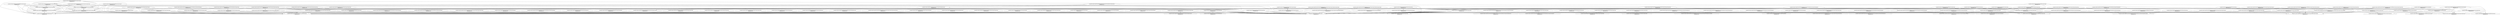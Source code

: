 digraph G {
  "org.apache.commons.lang3$StringUtils#rightPad(java.lang.String,int)" [label="org.apache.commons.lang3$StringUtils#rightPad(java.lang.String,int)\nP(Fail|Node)=0.00"];
  "org.apache.commons.lang3$StringUtils#repeat(char,int)" [label="org.apache.commons.lang3$StringUtils#repeat(char,int)\nP(Fail|Node)=0.00"];
  "org.apache.commons.lang3$StringUtils#isEmpty(java.lang.CharSequence)" [label="org.apache.commons.lang3$StringUtils#isEmpty(java.lang.CharSequence)\nP(Fail|Node)=0.00"];
  "org.apache.commons.lang3$StringUtils#rightPad(java.lang.String,int,char)" [label="org.apache.commons.lang3$StringUtils#rightPad(java.lang.String,int,char)\nP(Fail|Node)=0.00"];
  "org.apache.commons.lang3$StringUtils#rightPad(java.lang.String,int,java.lang.String)" [label="org.apache.commons.lang3$StringUtils#rightPad(java.lang.String,int,java.lang.String)\nP(Fail|Node)=0.00"];
  "org.apache.commons.lang3$StringUtils#<clinit>()" [label="org.apache.commons.lang3$StringUtils#<clinit>()\nP(Fail|Node)=0.00"];
  "org.apache.commons.lang3$StringUtils#containsNone(java.lang.CharSequence,java.lang.String)" [label="org.apache.commons.lang3$StringUtils#containsNone(java.lang.CharSequence,java.lang.String)\nP(Fail|Node)=0.00"];
  "org.apache.commons.lang3$StringUtils#containsNone(java.lang.CharSequence,char[])" [label="org.apache.commons.lang3$StringUtils#containsNone(java.lang.CharSequence,char[])\nP(Fail|Node)=0.00"];
  "org.apache.commons.lang3$StringUtils#deleteWhitespace(java.lang.String)" [label="org.apache.commons.lang3$StringUtils#deleteWhitespace(java.lang.String)\nP(Fail|Node)=0.00"];
  "org.apache.commons.lang3$StringUtils#join(java.lang.Iterable,char)" [label="org.apache.commons.lang3$StringUtils#join(java.lang.Iterable,char)\nP(Fail|Node)=0.00"];
  "org.apache.commons.lang3$StringUtils#join(java.util.Iterator,char)" [label="org.apache.commons.lang3$StringUtils#join(java.util.Iterator,char)\nP(Fail|Node)=0.00"];
  "org.apache.commons.lang3$StringUtils#endsWith(java.lang.CharSequence,java.lang.CharSequence)" [label="org.apache.commons.lang3$StringUtils#endsWith(java.lang.CharSequence,java.lang.CharSequence)\nP(Fail|Node)=0.00"];
  "org.apache.commons.lang3$StringUtils#endsWith(java.lang.CharSequence,java.lang.CharSequence,boolean)" [label="org.apache.commons.lang3$StringUtils#endsWith(java.lang.CharSequence,java.lang.CharSequence,boolean)\nP(Fail|Node)=0.00"];
  "org.apache.commons.lang3$StringUtils#containsOnly(java.lang.CharSequence,java.lang.String)" [label="org.apache.commons.lang3$StringUtils#containsOnly(java.lang.CharSequence,java.lang.String)\nP(Fail|Node)=0.00"];
  "org.apache.commons.lang3$StringUtils#indexOfAnyBut(java.lang.CharSequence,char[])" [label="org.apache.commons.lang3$StringUtils#indexOfAnyBut(java.lang.CharSequence,char[])\nP(Fail|Node)=0.00"];
  "org.apache.commons.lang3$StringUtils#containsOnly(java.lang.CharSequence,char[])" [label="org.apache.commons.lang3$StringUtils#containsOnly(java.lang.CharSequence,char[])\nP(Fail|Node)=0.00"];
  "org.apache.commons.lang3$StringUtils#stripToNull(java.lang.String)" [label="org.apache.commons.lang3$StringUtils#stripToNull(java.lang.String)\nP(Fail|Node)=0.00"];
  "org.apache.commons.lang3$StringUtils#stripStart(java.lang.String,java.lang.String)" [label="org.apache.commons.lang3$StringUtils#stripStart(java.lang.String,java.lang.String)\nP(Fail|Node)=0.00"];
  "org.apache.commons.lang3$StringUtils#strip(java.lang.String,java.lang.String)" [label="org.apache.commons.lang3$StringUtils#strip(java.lang.String,java.lang.String)\nP(Fail|Node)=0.00"];
  "org.apache.commons.lang3$StringUtils#stripEnd(java.lang.String,java.lang.String)" [label="org.apache.commons.lang3$StringUtils#stripEnd(java.lang.String,java.lang.String)\nP(Fail|Node)=0.00"];
  "org.apache.commons.lang3$StringUtils#substringBefore(java.lang.String,java.lang.String)" [label="org.apache.commons.lang3$StringUtils#substringBefore(java.lang.String,java.lang.String)\nP(Fail|Node)=0.00"];
  "org.apache.commons.lang3$StringUtils#lastIndexOfIgnoreCase(java.lang.CharSequence,java.lang.CharSequence)" [label="org.apache.commons.lang3$StringUtils#lastIndexOfIgnoreCase(java.lang.CharSequence,java.lang.CharSequence)\nP(Fail|Node)=0.00"];
  "org.apache.commons.lang3$StringUtils#lastIndexOfIgnoreCase(java.lang.CharSequence,java.lang.CharSequence,int)" [label="org.apache.commons.lang3$StringUtils#lastIndexOfIgnoreCase(java.lang.CharSequence,java.lang.CharSequence,int)\nP(Fail|Node)=0.00"];
  "org.apache.commons.lang3$StringUtils#removeAccentsSUN(java.lang.CharSequence)" [label="org.apache.commons.lang3$StringUtils#removeAccentsSUN(java.lang.CharSequence)\nP(Fail|Node)=0.00"];
  "org.apache.commons.lang3$StringUtils#endsWithIgnoreCase(java.lang.CharSequence,java.lang.CharSequence)" [label="org.apache.commons.lang3$StringUtils#endsWithIgnoreCase(java.lang.CharSequence,java.lang.CharSequence)\nP(Fail|Node)=0.00"];
  "org.apache.commons.lang3$StringUtils#split(java.lang.String,java.lang.String)" [label="org.apache.commons.lang3$StringUtils#split(java.lang.String,java.lang.String)\nP(Fail|Node)=0.00"];
  "org.apache.commons.lang3$StringUtils#splitWorker(java.lang.String,java.lang.String,int,boolean)" [label="org.apache.commons.lang3$StringUtils#splitWorker(java.lang.String,java.lang.String,int,boolean)\nP(Fail|Node)=0.00"];
  "org.apache.commons.lang3$StringUtils#splitByCharacterType(java.lang.String)" [label="org.apache.commons.lang3$StringUtils#splitByCharacterType(java.lang.String)\nP(Fail|Node)=0.00"];
  "org.apache.commons.lang3$StringUtils#splitByCharacterType(java.lang.String,boolean)" [label="org.apache.commons.lang3$StringUtils#splitByCharacterType(java.lang.String,boolean)\nP(Fail|Node)=0.00"];
  "org.apache.commons.lang3$StringUtils#remove(java.lang.String,java.lang.String)" [label="org.apache.commons.lang3$StringUtils#remove(java.lang.String,java.lang.String)\nP(Fail|Node)=0.00"];
  "org.apache.commons.lang3$StringUtils#replace(java.lang.String,java.lang.String,java.lang.String,int)" [label="org.apache.commons.lang3$StringUtils#replace(java.lang.String,java.lang.String,java.lang.String,int)\nP(Fail|Node)=0.00"];
  "org.apache.commons.lang3$StringUtils#strip(java.lang.String)" [label="org.apache.commons.lang3$StringUtils#strip(java.lang.String)\nP(Fail|Node)=0.00"];
  "org.apache.commons.lang3$StringUtils#center(java.lang.String,int)" [label="org.apache.commons.lang3$StringUtils#center(java.lang.String,int)\nP(Fail|Node)=0.00"];
  "org.apache.commons.lang3$StringUtils#leftPad(java.lang.String,int,char)" [label="org.apache.commons.lang3$StringUtils#leftPad(java.lang.String,int,char)\nP(Fail|Node)=0.00"];
  "org.apache.commons.lang3$StringUtils#leftPad(java.lang.String,int,java.lang.String)" [label="org.apache.commons.lang3$StringUtils#leftPad(java.lang.String,int,java.lang.String)\nP(Fail|Node)=0.00"];
  "org.apache.commons.lang3$StringUtils#center(java.lang.String,int,char)" [label="org.apache.commons.lang3$StringUtils#center(java.lang.String,int,char)\nP(Fail|Node)=0.00"];
  "org.apache.commons.lang3$StringUtils#splitByWholeSeparatorWorker(java.lang.String,java.lang.String,int,boolean)" [label="org.apache.commons.lang3$StringUtils#splitByWholeSeparatorWorker(java.lang.String,java.lang.String,int,boolean)\nP(Fail|Node)=0.00"];
  "org.apache.commons.lang3$StringUtils#removeAccentsJava6(java.lang.CharSequence)" [label="org.apache.commons.lang3$StringUtils#removeAccentsJava6(java.lang.CharSequence)\nP(Fail|Node)=0.00"];
  "org.apache.commons.lang3$StringUtils#splitByWholeSeparator(java.lang.String,java.lang.String)" [label="org.apache.commons.lang3$StringUtils#splitByWholeSeparator(java.lang.String,java.lang.String)\nP(Fail|Node)=0.00"];
  "org.apache.commons.lang3$StringUtils#substringBeforeLast(java.lang.String,java.lang.String)" [label="org.apache.commons.lang3$StringUtils#substringBeforeLast(java.lang.String,java.lang.String)\nP(Fail|Node)=0.00"];
  "org.apache.commons.lang3$StringUtils#difference(java.lang.String,java.lang.String)" [label="org.apache.commons.lang3$StringUtils#difference(java.lang.String,java.lang.String)\nP(Fail|Node)=0.00"];
  "org.apache.commons.lang3$StringUtils#indexOfDifference(java.lang.CharSequence,java.lang.CharSequence)" [label="org.apache.commons.lang3$StringUtils#indexOfDifference(java.lang.CharSequence,java.lang.CharSequence)\nP(Fail|Node)=0.00"];
  "org.apache.commons.lang3$StringUtils#split(java.lang.String,java.lang.String,int)" [label="org.apache.commons.lang3$StringUtils#split(java.lang.String,java.lang.String,int)\nP(Fail|Node)=0.00"];
  "org.apache.commons.lang3$StringUtils#join(java.lang.Object[])" [label="org.apache.commons.lang3$StringUtils#join(java.lang.Object[])\nP(Fail|Node)=0.00"];
  "org.apache.commons.lang3$StringUtils#join(java.lang.Object[],java.lang.String,int,int)" [label="org.apache.commons.lang3$StringUtils#join(java.lang.Object[],java.lang.String,int,int)\nP(Fail|Node)=0.00"];
  "org.apache.commons.lang3$StringUtils#join(java.lang.Object[],java.lang.String)" [label="org.apache.commons.lang3$StringUtils#join(java.lang.Object[],java.lang.String)\nP(Fail|Node)=0.00"];
  "org.apache.commons.lang3$StringUtils#indexOfAny(java.lang.CharSequence,char[])" [label="org.apache.commons.lang3$StringUtils#indexOfAny(java.lang.CharSequence,char[])\nP(Fail|Node)=0.00"];
  "org.apache.commons.lang3$StringUtils#startsWithAny(java.lang.CharSequence,java.lang.CharSequence[])" [label="org.apache.commons.lang3$StringUtils#startsWithAny(java.lang.CharSequence,java.lang.CharSequence[])\nP(Fail|Node)=0.00"];
  "org.apache.commons.lang3$StringUtils#startsWith(java.lang.CharSequence,java.lang.CharSequence,boolean)" [label="org.apache.commons.lang3$StringUtils#startsWith(java.lang.CharSequence,java.lang.CharSequence,boolean)\nP(Fail|Node)=0.00"];
  "org.apache.commons.lang3$StringUtils#startsWith(java.lang.CharSequence,java.lang.CharSequence)" [label="org.apache.commons.lang3$StringUtils#startsWith(java.lang.CharSequence,java.lang.CharSequence)\nP(Fail|Node)=0.00"];
  "org.apache.commons.lang3$StringUtils#join(java.lang.Iterable,java.lang.String)" [label="org.apache.commons.lang3$StringUtils#join(java.lang.Iterable,java.lang.String)\nP(Fail|Node)=0.00"];
  "org.apache.commons.lang3$StringUtils#join(java.util.Iterator,java.lang.String)" [label="org.apache.commons.lang3$StringUtils#join(java.util.Iterator,java.lang.String)\nP(Fail|Node)=0.00"];
  "org.apache.commons.lang3$StringUtils#substringsBetween(java.lang.String,java.lang.String,java.lang.String)" [label="org.apache.commons.lang3$StringUtils#substringsBetween(java.lang.String,java.lang.String,java.lang.String)\nP(Fail|Node)=0.00"];
  "org.apache.commons.lang3$StringUtils#abbreviate(java.lang.String,int)" [label="org.apache.commons.lang3$StringUtils#abbreviate(java.lang.String,int)\nP(Fail|Node)=0.00"];
  "org.apache.commons.lang3$StringUtils#abbreviate(java.lang.String,int,int)" [label="org.apache.commons.lang3$StringUtils#abbreviate(java.lang.String,int,int)\nP(Fail|Node)=0.00"];
  "org.apache.commons.lang3$StringUtils#stripAll(java.lang.String[],java.lang.String)" [label="org.apache.commons.lang3$StringUtils#stripAll(java.lang.String[],java.lang.String)\nP(Fail|Node)=0.00"];
  "org.apache.commons.lang3$StringUtils#removeEndIgnoreCase(java.lang.String,java.lang.String)" [label="org.apache.commons.lang3$StringUtils#removeEndIgnoreCase(java.lang.String,java.lang.String)\nP(Fail|Node)=0.00"];
  "org.apache.commons.lang3$StringUtils#center(java.lang.String,int,java.lang.String)" [label="org.apache.commons.lang3$StringUtils#center(java.lang.String,int,java.lang.String)\nP(Fail|Node)=0.00"];
  "org.apache.commons.lang3$StringUtils#isAllLowerCase(java.lang.CharSequence)" [label="org.apache.commons.lang3$StringUtils#isAllLowerCase(java.lang.CharSequence)\nP(Fail|Node)=0.00"];
  "org.apache.commons.lang3$StringUtils#replaceEachRepeatedly(java.lang.String,java.lang.String[],java.lang.String[])" [label="org.apache.commons.lang3$StringUtils#replaceEachRepeatedly(java.lang.String,java.lang.String[],java.lang.String[])\nP(Fail|Node)=0.00"];
  "org.apache.commons.lang3$StringUtils#replaceEach(java.lang.String,java.lang.String[],java.lang.String[],boolean,int)" [label="org.apache.commons.lang3$StringUtils#replaceEach(java.lang.String,java.lang.String[],java.lang.String[],boolean,int)\nP(Fail|Node)=0.00"];
  "org.apache.commons.lang3$StringUtils#splitByWholeSeparatorPreserveAllTokens(java.lang.String,java.lang.String)" [label="org.apache.commons.lang3$StringUtils#splitByWholeSeparatorPreserveAllTokens(java.lang.String,java.lang.String)\nP(Fail|Node)=0.00"];
  "org.apache.commons.lang3$StringUtils#indexOf(java.lang.CharSequence,int,int)" [label="org.apache.commons.lang3$StringUtils#indexOf(java.lang.CharSequence,int,int)\nP(Fail|Node)=0.00"];
  "org.apache.commons.lang3$StringUtils#removeStartIgnoreCase(java.lang.String,java.lang.String)" [label="org.apache.commons.lang3$StringUtils#removeStartIgnoreCase(java.lang.String,java.lang.String)\nP(Fail|Node)=0.00"];
  "org.apache.commons.lang3$StringUtils#startsWithIgnoreCase(java.lang.CharSequence,java.lang.CharSequence)" [label="org.apache.commons.lang3$StringUtils#startsWithIgnoreCase(java.lang.CharSequence,java.lang.CharSequence)\nP(Fail|Node)=0.00"];
  "org.apache.commons.lang3$StringUtils#repeat(java.lang.String,java.lang.String,int)" [label="org.apache.commons.lang3$StringUtils#repeat(java.lang.String,java.lang.String,int)\nP(Fail|Node)=0.00"];
  "org.apache.commons.lang3$StringUtils#repeat(java.lang.String,int)" [label="org.apache.commons.lang3$StringUtils#repeat(java.lang.String,int)\nP(Fail|Node)=0.00"];
  "org.apache.commons.lang3$StringUtils#removeEnd(java.lang.String,java.lang.String)" [label="org.apache.commons.lang3$StringUtils#removeEnd(java.lang.String,java.lang.String)\nP(Fail|Node)=0.00"];
  "org.apache.commons.lang3$StringUtils#defaultIfBlank(java.lang.CharSequence,java.lang.CharSequence)" [label="org.apache.commons.lang3$StringUtils#defaultIfBlank(java.lang.CharSequence,java.lang.CharSequence)\nP(Fail|Node)=0.00"];
  "org.apache.commons.lang3$StringUtils#isBlank(java.lang.CharSequence)" [label="org.apache.commons.lang3$StringUtils#isBlank(java.lang.CharSequence)\nP(Fail|Node)=0.00"];
  "org.apache.commons.lang3$StringUtils#indexOfAny(java.lang.CharSequence,java.lang.String)" [label="org.apache.commons.lang3$StringUtils#indexOfAny(java.lang.CharSequence,java.lang.String)\nP(Fail|Node)=0.00"];
  "org.apache.commons.lang3$StringUtils#join(java.lang.Object[],char)" [label="org.apache.commons.lang3$StringUtils#join(java.lang.Object[],char)\nP(Fail|Node)=0.00"];
  "org.apache.commons.lang3$StringUtils#join(java.lang.Object[],char,int,int)" [label="org.apache.commons.lang3$StringUtils#join(java.lang.Object[],char,int,int)\nP(Fail|Node)=0.00"];
  "org.apache.commons.lang3$StringUtils#splitByWholeSeparator(java.lang.String,java.lang.String,int)" [label="org.apache.commons.lang3$StringUtils#splitByWholeSeparator(java.lang.String,java.lang.String,int)\nP(Fail|Node)=0.00"];
  "org.apache.commons.lang3$StringUtils#indexOfAnyBut(java.lang.CharSequence,java.lang.CharSequence)" [label="org.apache.commons.lang3$StringUtils#indexOfAnyBut(java.lang.CharSequence,java.lang.CharSequence)\nP(Fail|Node)=0.00"];
  "org.apache.commons.lang3$StringUtils#ordinalIndexOf(java.lang.CharSequence,java.lang.CharSequence,int)" [label="org.apache.commons.lang3$StringUtils#ordinalIndexOf(java.lang.CharSequence,java.lang.CharSequence,int)\nP(Fail|Node)=0.00"];
  "org.apache.commons.lang3$StringUtils#ordinalIndexOf(java.lang.CharSequence,java.lang.CharSequence,int,boolean)" [label="org.apache.commons.lang3$StringUtils#ordinalIndexOf(java.lang.CharSequence,java.lang.CharSequence,int,boolean)\nP(Fail|Node)=0.00"];
  "org.apache.commons.lang3$StringUtils#defaultIfEmpty(java.lang.CharSequence,java.lang.CharSequence)" [label="org.apache.commons.lang3$StringUtils#defaultIfEmpty(java.lang.CharSequence,java.lang.CharSequence)\nP(Fail|Node)=0.00"];
  "org.apache.commons.lang3$StringUtils#normalizeSpace(java.lang.String)" [label="org.apache.commons.lang3$StringUtils#normalizeSpace(java.lang.String)\nP(Fail|Node)=0.00"];
  "org.apache.commons.lang3$StringUtils#trim(java.lang.String)" [label="org.apache.commons.lang3$StringUtils#trim(java.lang.String)\nP(Fail|Node)=0.00"];
  "org.apache.commons.lang3$StringUtils#substringBetween(java.lang.String,java.lang.String)" [label="org.apache.commons.lang3$StringUtils#substringBetween(java.lang.String,java.lang.String)\nP(Fail|Node)=0.00"];
  "org.apache.commons.lang3$StringUtils#substringBetween(java.lang.String,java.lang.String,java.lang.String)" [label="org.apache.commons.lang3$StringUtils#substringBetween(java.lang.String,java.lang.String,java.lang.String)\nP(Fail|Node)=0.00"];
  "org.apache.commons.lang3$StringUtils#substringAfterLast(java.lang.String,java.lang.String)" [label="org.apache.commons.lang3$StringUtils#substringAfterLast(java.lang.String,java.lang.String)\nP(Fail|Node)=0.00"];
  "org.apache.commons.lang3$StringUtils#splitPreserveAllTokens(java.lang.String,java.lang.String,int)" [label="org.apache.commons.lang3$StringUtils#splitPreserveAllTokens(java.lang.String,java.lang.String,int)\nP(Fail|Node)=0.00"];
  "org.apache.commons.lang3$StringUtils#replaceChars(java.lang.String,java.lang.String,java.lang.String)" [label="org.apache.commons.lang3$StringUtils#replaceChars(java.lang.String,java.lang.String,java.lang.String)\nP(Fail|Node)=0.00"];
  "org.apache.commons.lang3$StringUtils#isNotEmpty(java.lang.CharSequence)" [label="org.apache.commons.lang3$StringUtils#isNotEmpty(java.lang.CharSequence)\nP(Fail|Node)=0.00"];
  "org.apache.commons.lang3$StringUtils#replaceOnce(java.lang.String,java.lang.String,java.lang.String)" [label="org.apache.commons.lang3$StringUtils#replaceOnce(java.lang.String,java.lang.String,java.lang.String)\nP(Fail|Node)=0.00"];
  "org.apache.commons.lang3$StringUtils#stripToEmpty(java.lang.String)" [label="org.apache.commons.lang3$StringUtils#stripToEmpty(java.lang.String)\nP(Fail|Node)=0.00"];
  "org.apache.commons.lang3$StringUtils#replaceEach(java.lang.String,java.lang.String[],java.lang.String[])" [label="org.apache.commons.lang3$StringUtils#replaceEach(java.lang.String,java.lang.String[],java.lang.String[])\nP(Fail|Node)=0.00"];
  "org.apache.commons.lang3$StringUtils#stripAll(java.lang.String[])" [label="org.apache.commons.lang3$StringUtils#stripAll(java.lang.String[])\nP(Fail|Node)=0.00"];
  "org.apache.commons.lang3$StringUtils#splitPreserveAllTokens(java.lang.String)" [label="org.apache.commons.lang3$StringUtils#splitPreserveAllTokens(java.lang.String)\nP(Fail|Node)=0.00"];
  "org.apache.commons.lang3$StringUtils#split(java.lang.String)" [label="org.apache.commons.lang3$StringUtils#split(java.lang.String)\nP(Fail|Node)=0.00"];
  "org.apache.commons.lang3$StringUtils#countMatches(java.lang.CharSequence,java.lang.CharSequence)" [label="org.apache.commons.lang3$StringUtils#countMatches(java.lang.CharSequence,java.lang.CharSequence)\nP(Fail|Node)=0.00"];
  "org.apache.commons.lang3$StringUtils#lastIndexOf(java.lang.CharSequence,int)" [label="org.apache.commons.lang3$StringUtils#lastIndexOf(java.lang.CharSequence,int)\nP(Fail|Node)=0.00"];
  "org.apache.commons.lang3$StringUtils#containsWhitespace(java.lang.CharSequence)" [label="org.apache.commons.lang3$StringUtils#containsWhitespace(java.lang.CharSequence)\nP(Fail|Node)=0.00"];
  "org.apache.commons.lang3$StringUtils#splitPreserveAllTokens(java.lang.String,char)" [label="org.apache.commons.lang3$StringUtils#splitPreserveAllTokens(java.lang.String,char)\nP(Fail|Node)=0.00"];
  "org.apache.commons.lang3$StringUtils#splitWorker(java.lang.String,char,boolean)" [label="org.apache.commons.lang3$StringUtils#splitWorker(java.lang.String,char,boolean)\nP(Fail|Node)=0.00"];
  "org.apache.commons.lang3$StringUtils#reverseDelimited(java.lang.String,char)" [label="org.apache.commons.lang3$StringUtils#reverseDelimited(java.lang.String,char)\nP(Fail|Node)=0.00"];
  "org.apache.commons.lang3$StringUtils#split(java.lang.String,char)" [label="org.apache.commons.lang3$StringUtils#split(java.lang.String,char)\nP(Fail|Node)=0.00"];
  "org.apache.commons.lang3$StringUtils#containsAny(java.lang.CharSequence,java.lang.CharSequence)" [label="org.apache.commons.lang3$StringUtils#containsAny(java.lang.CharSequence,java.lang.CharSequence)\nP(Fail|Node)=0.00"];
  "org.apache.commons.lang3$StringUtils#containsAny(java.lang.CharSequence,char[])" [label="org.apache.commons.lang3$StringUtils#containsAny(java.lang.CharSequence,char[])\nP(Fail|Node)=0.00"];
  "org.apache.commons.lang3$StringUtils#splitPreserveAllTokens(java.lang.String,java.lang.String)" [label="org.apache.commons.lang3$StringUtils#splitPreserveAllTokens(java.lang.String,java.lang.String)\nP(Fail|Node)=0.00"];
  "org.apache.commons.lang3$StringUtils#chomp(java.lang.String,java.lang.String)" [label="org.apache.commons.lang3$StringUtils#chomp(java.lang.String,java.lang.String)\nP(Fail|Node)=0.00"];
  "org.apache.commons.lang3$StringUtils#replace(java.lang.String,java.lang.String,java.lang.String)" [label="org.apache.commons.lang3$StringUtils#replace(java.lang.String,java.lang.String,java.lang.String)\nP(Fail|Node)=0.00"];
  "org.apache.commons.lang3$StringUtils#contains(java.lang.CharSequence,int)" [label="org.apache.commons.lang3$StringUtils#contains(java.lang.CharSequence,int)\nP(Fail|Node)=0.00"];
  "org.apache.commons.lang3$StringUtils#lastOrdinalIndexOf(java.lang.CharSequence,java.lang.CharSequence,int)" [label="org.apache.commons.lang3$StringUtils#lastOrdinalIndexOf(java.lang.CharSequence,java.lang.CharSequence,int)\nP(Fail|Node)=0.00"];
  "org.apache.commons.lang3$StringUtils#substringAfter(java.lang.String,java.lang.String)" [label="org.apache.commons.lang3$StringUtils#substringAfter(java.lang.String,java.lang.String)\nP(Fail|Node)=0.00"];
  "org.apache.commons.lang3$StringUtils#stripAccents(java.lang.String)" [label="org.apache.commons.lang3$StringUtils#stripAccents(java.lang.String)\nP(Fail|Node)=0.00"];
  "org.apache.commons.lang3$StringUtils#indexOfIgnoreCase(java.lang.CharSequence,java.lang.CharSequence)" [label="org.apache.commons.lang3$StringUtils#indexOfIgnoreCase(java.lang.CharSequence,java.lang.CharSequence)\nP(Fail|Node)=0.00"];
  "org.apache.commons.lang3$StringUtils#indexOfIgnoreCase(java.lang.CharSequence,java.lang.CharSequence,int)" [label="org.apache.commons.lang3$StringUtils#indexOfIgnoreCase(java.lang.CharSequence,java.lang.CharSequence,int)\nP(Fail|Node)=0.00"];
  "org.apache.commons.lang3$StringUtils#leftPad(java.lang.String,int)" [label="org.apache.commons.lang3$StringUtils#leftPad(java.lang.String,int)\nP(Fail|Node)=0.00"];
  "org.apache.commons.lang3$StringUtils#isNotBlank(java.lang.CharSequence)" [label="org.apache.commons.lang3$StringUtils#isNotBlank(java.lang.CharSequence)\nP(Fail|Node)=0.00"];
  "org.apache.commons.lang3$StringUtils#remove(java.lang.String,char)" [label="org.apache.commons.lang3$StringUtils#remove(java.lang.String,char)\nP(Fail|Node)=0.00"];
  "org.apache.commons.lang3$StringUtils#removeStart(java.lang.String,java.lang.String)" [label="org.apache.commons.lang3$StringUtils#removeStart(java.lang.String,java.lang.String)\nP(Fail|Node)=0.00"];
  "org.apache.commons.lang3$StringUtils#chomp(java.lang.String)" [label="org.apache.commons.lang3$StringUtils#chomp(java.lang.String)\nP(Fail|Node)=0.00"];
  "org.apache.commons.lang3$StringUtils#endsWithAny(java.lang.CharSequence,java.lang.CharSequence[])" [label="org.apache.commons.lang3$StringUtils#endsWithAny(java.lang.CharSequence,java.lang.CharSequence[])\nP(Fail|Node)=0.00"];
  "org.apache.commons.lang3$StringUtils#isAllUpperCase(java.lang.CharSequence)" [label="org.apache.commons.lang3$StringUtils#isAllUpperCase(java.lang.CharSequence)\nP(Fail|Node)=0.00"];
  "org.apache.commons.lang3$StringUtils#splitByCharacterTypeCamelCase(java.lang.String)" [label="org.apache.commons.lang3$StringUtils#splitByCharacterTypeCamelCase(java.lang.String)\nP(Fail|Node)=0.00"];
  "org.apache.commons.lang3$StringUtils#abbreviateMiddle(java.lang.String,java.lang.String,int)" [label="org.apache.commons.lang3$StringUtils#abbreviateMiddle(java.lang.String,java.lang.String,int)\nP(Fail|Node)=0.00"];
  "org.apache.commons.lang3$StringUtils#splitByWholeSeparatorPreserveAllTokens(java.lang.String,java.lang.String,int)" [label="org.apache.commons.lang3$StringUtils#splitByWholeSeparatorPreserveAllTokens(java.lang.String,java.lang.String,int)\nP(Fail|Node)=0.00"];
  "org.apache.commons.lang3$StringUtils#indexOf(java.lang.CharSequence,int)" [label="org.apache.commons.lang3$StringUtils#indexOf(java.lang.CharSequence,int)\nP(Fail|Node)=0.00"];
  "org.apache.commons.lang3$StringUtils#trimToNull(java.lang.String)" [label="org.apache.commons.lang3$StringUtils#trimToNull(java.lang.String)\nP(Fail|Node)=0.00"];
  "org.apache.commons.lang3$StringUtils#getCommonPrefix(java.lang.String[])" [label="org.apache.commons.lang3$StringUtils#getCommonPrefix(java.lang.String[])\nP(Fail|Node)=0.00"];
  "org.apache.commons.lang3$StringUtils#indexOfDifference(java.lang.CharSequence[])" [label="org.apache.commons.lang3$StringUtils#indexOfDifference(java.lang.CharSequence[])\nP(Fail|Node)=0.00"];
  "org.apache.commons.lang3$StringUtils#lastIndexOf(java.lang.CharSequence,int,int)" [label="org.apache.commons.lang3$StringUtils#lastIndexOf(java.lang.CharSequence,int,int)\nP(Fail|Node)=0.00"];
  "org.apache.commons.lang3$StringUtils#rightPad(java.lang.String,int)" -> "org.apache.commons.lang3$StringUtils#repeat(char,int)";
  "org.apache.commons.lang3$StringUtils#rightPad(java.lang.String,int)" -> "org.apache.commons.lang3$StringUtils#isEmpty(java.lang.CharSequence)";
  "org.apache.commons.lang3$StringUtils#rightPad(java.lang.String,int)" -> "org.apache.commons.lang3$StringUtils#rightPad(java.lang.String,int,char)";
  "org.apache.commons.lang3$StringUtils#rightPad(java.lang.String,int)" -> "org.apache.commons.lang3$StringUtils#rightPad(java.lang.String,int,java.lang.String)";
  "org.apache.commons.lang3$StringUtils#rightPad(java.lang.String,int)" -> "org.apache.commons.lang3$StringUtils#<clinit>()";
  "org.apache.commons.lang3$StringUtils#rightPad(java.lang.String,int,char)" -> "org.apache.commons.lang3$StringUtils#repeat(char,int)";
  "org.apache.commons.lang3$StringUtils#rightPad(java.lang.String,int,char)" -> "org.apache.commons.lang3$StringUtils#isEmpty(java.lang.CharSequence)";
  "org.apache.commons.lang3$StringUtils#rightPad(java.lang.String,int,char)" -> "org.apache.commons.lang3$StringUtils#rightPad(java.lang.String,int,java.lang.String)";
  "org.apache.commons.lang3$StringUtils#rightPad(java.lang.String,int,char)" -> "org.apache.commons.lang3$StringUtils#<clinit>()";
  "org.apache.commons.lang3$StringUtils#rightPad(java.lang.String,int,java.lang.String)" -> "org.apache.commons.lang3$StringUtils#repeat(char,int)";
  "org.apache.commons.lang3$StringUtils#rightPad(java.lang.String,int,java.lang.String)" -> "org.apache.commons.lang3$StringUtils#isEmpty(java.lang.CharSequence)";
  "org.apache.commons.lang3$StringUtils#rightPad(java.lang.String,int,java.lang.String)" -> "org.apache.commons.lang3$StringUtils#rightPad(java.lang.String,int,char)";
  "org.apache.commons.lang3$StringUtils#rightPad(java.lang.String,int,java.lang.String)" -> "org.apache.commons.lang3$StringUtils#<clinit>()";
  "org.apache.commons.lang3$StringUtils#containsNone(java.lang.CharSequence,java.lang.String)" -> "org.apache.commons.lang3$StringUtils#containsNone(java.lang.CharSequence,char[])";
  "org.apache.commons.lang3$StringUtils#containsNone(java.lang.CharSequence,java.lang.String)" -> "org.apache.commons.lang3$StringUtils#<clinit>()";
  "org.apache.commons.lang3$StringUtils#deleteWhitespace(java.lang.String)" -> "org.apache.commons.lang3$StringUtils#isEmpty(java.lang.CharSequence)";
  "org.apache.commons.lang3$StringUtils#deleteWhitespace(java.lang.String)" -> "org.apache.commons.lang3$StringUtils#<clinit>()";
  "org.apache.commons.lang3$StringUtils#join(java.lang.Iterable,char)" -> "org.apache.commons.lang3$StringUtils#<clinit>()";
  "org.apache.commons.lang3$StringUtils#join(java.lang.Iterable,char)" -> "org.apache.commons.lang3$StringUtils#join(java.util.Iterator,char)";
  "org.apache.commons.lang3$StringUtils#endsWith(java.lang.CharSequence,java.lang.CharSequence)" -> "org.apache.commons.lang3$StringUtils#endsWith(java.lang.CharSequence,java.lang.CharSequence,boolean)";
  "org.apache.commons.lang3$StringUtils#endsWith(java.lang.CharSequence,java.lang.CharSequence)" -> "org.apache.commons.lang3$StringUtils#<clinit>()";
  "org.apache.commons.lang3$StringUtils#containsOnly(java.lang.CharSequence,java.lang.String)" -> "org.apache.commons.lang3$StringUtils#indexOfAnyBut(java.lang.CharSequence,char[])";
  "org.apache.commons.lang3$StringUtils#containsOnly(java.lang.CharSequence,java.lang.String)" -> "org.apache.commons.lang3$StringUtils#containsOnly(java.lang.CharSequence,char[])";
  "org.apache.commons.lang3$StringUtils#containsOnly(java.lang.CharSequence,java.lang.String)" -> "org.apache.commons.lang3$StringUtils#isEmpty(java.lang.CharSequence)";
  "org.apache.commons.lang3$StringUtils#containsOnly(java.lang.CharSequence,java.lang.String)" -> "org.apache.commons.lang3$StringUtils#<clinit>()";
  "org.apache.commons.lang3$StringUtils#indexOfAnyBut(java.lang.CharSequence,char[])" -> "org.apache.commons.lang3$StringUtils#isEmpty(java.lang.CharSequence)";
  "org.apache.commons.lang3$StringUtils#indexOfAnyBut(java.lang.CharSequence,char[])" -> "org.apache.commons.lang3$StringUtils#<clinit>()";
  "org.apache.commons.lang3$StringUtils#containsOnly(java.lang.CharSequence,char[])" -> "org.apache.commons.lang3$StringUtils#indexOfAnyBut(java.lang.CharSequence,char[])";
  "org.apache.commons.lang3$StringUtils#containsOnly(java.lang.CharSequence,char[])" -> "org.apache.commons.lang3$StringUtils#isEmpty(java.lang.CharSequence)";
  "org.apache.commons.lang3$StringUtils#containsOnly(java.lang.CharSequence,char[])" -> "org.apache.commons.lang3$StringUtils#<clinit>()";
  "org.apache.commons.lang3$StringUtils#stripToNull(java.lang.String)" -> "org.apache.commons.lang3$StringUtils#stripStart(java.lang.String,java.lang.String)";
  "org.apache.commons.lang3$StringUtils#stripToNull(java.lang.String)" -> "org.apache.commons.lang3$StringUtils#strip(java.lang.String,java.lang.String)";
  "org.apache.commons.lang3$StringUtils#stripToNull(java.lang.String)" -> "org.apache.commons.lang3$StringUtils#isEmpty(java.lang.CharSequence)";
  "org.apache.commons.lang3$StringUtils#stripToNull(java.lang.String)" -> "org.apache.commons.lang3$StringUtils#stripEnd(java.lang.String,java.lang.String)";
  "org.apache.commons.lang3$StringUtils#stripToNull(java.lang.String)" -> "org.apache.commons.lang3$StringUtils#<clinit>()";
  "org.apache.commons.lang3$StringUtils#strip(java.lang.String,java.lang.String)" -> "org.apache.commons.lang3$StringUtils#stripStart(java.lang.String,java.lang.String)";
  "org.apache.commons.lang3$StringUtils#strip(java.lang.String,java.lang.String)" -> "org.apache.commons.lang3$StringUtils#isEmpty(java.lang.CharSequence)";
  "org.apache.commons.lang3$StringUtils#strip(java.lang.String,java.lang.String)" -> "org.apache.commons.lang3$StringUtils#stripEnd(java.lang.String,java.lang.String)";
  "org.apache.commons.lang3$StringUtils#strip(java.lang.String,java.lang.String)" -> "org.apache.commons.lang3$StringUtils#<clinit>()";
  "org.apache.commons.lang3$StringUtils#substringBefore(java.lang.String,java.lang.String)" -> "org.apache.commons.lang3$StringUtils#isEmpty(java.lang.CharSequence)";
  "org.apache.commons.lang3$StringUtils#substringBefore(java.lang.String,java.lang.String)" -> "org.apache.commons.lang3$StringUtils#<clinit>()";
  "org.apache.commons.lang3$StringUtils#lastIndexOfIgnoreCase(java.lang.CharSequence,java.lang.CharSequence)" -> "org.apache.commons.lang3$StringUtils#lastIndexOfIgnoreCase(java.lang.CharSequence,java.lang.CharSequence,int)";
  "org.apache.commons.lang3$StringUtils#lastIndexOfIgnoreCase(java.lang.CharSequence,java.lang.CharSequence)" -> "org.apache.commons.lang3$StringUtils#<clinit>()";
  "org.apache.commons.lang3$StringUtils#removeAccentsSUN(java.lang.CharSequence)" -> "org.apache.commons.lang3$StringUtils#<clinit>()";
  "org.apache.commons.lang3$StringUtils#endsWithIgnoreCase(java.lang.CharSequence,java.lang.CharSequence)" -> "org.apache.commons.lang3$StringUtils#endsWith(java.lang.CharSequence,java.lang.CharSequence,boolean)";
  "org.apache.commons.lang3$StringUtils#endsWithIgnoreCase(java.lang.CharSequence,java.lang.CharSequence)" -> "org.apache.commons.lang3$StringUtils#<clinit>()";
  "org.apache.commons.lang3$StringUtils#split(java.lang.String,java.lang.String)" -> "org.apache.commons.lang3$StringUtils#splitWorker(java.lang.String,java.lang.String,int,boolean)";
  "org.apache.commons.lang3$StringUtils#split(java.lang.String,java.lang.String)" -> "org.apache.commons.lang3$StringUtils#<clinit>()";
  "org.apache.commons.lang3$StringUtils#splitByCharacterType(java.lang.String)" -> "org.apache.commons.lang3$StringUtils#splitByCharacterType(java.lang.String,boolean)";
  "org.apache.commons.lang3$StringUtils#splitByCharacterType(java.lang.String)" -> "org.apache.commons.lang3$StringUtils#<clinit>()";
  "org.apache.commons.lang3$StringUtils#remove(java.lang.String,java.lang.String)" -> "org.apache.commons.lang3$StringUtils#replace(java.lang.String,java.lang.String,java.lang.String,int)";
  "org.apache.commons.lang3$StringUtils#remove(java.lang.String,java.lang.String)" -> "org.apache.commons.lang3$StringUtils#isEmpty(java.lang.CharSequence)";
  "org.apache.commons.lang3$StringUtils#remove(java.lang.String,java.lang.String)" -> "org.apache.commons.lang3$StringUtils#<clinit>()";
  "org.apache.commons.lang3$StringUtils#replace(java.lang.String,java.lang.String,java.lang.String,int)" -> "org.apache.commons.lang3$StringUtils#isEmpty(java.lang.CharSequence)";
  "org.apache.commons.lang3$StringUtils#replace(java.lang.String,java.lang.String,java.lang.String,int)" -> "org.apache.commons.lang3$StringUtils#<clinit>()";
  "org.apache.commons.lang3$StringUtils#strip(java.lang.String)" -> "org.apache.commons.lang3$StringUtils#stripStart(java.lang.String,java.lang.String)";
  "org.apache.commons.lang3$StringUtils#strip(java.lang.String)" -> "org.apache.commons.lang3$StringUtils#strip(java.lang.String,java.lang.String)";
  "org.apache.commons.lang3$StringUtils#strip(java.lang.String)" -> "org.apache.commons.lang3$StringUtils#isEmpty(java.lang.CharSequence)";
  "org.apache.commons.lang3$StringUtils#strip(java.lang.String)" -> "org.apache.commons.lang3$StringUtils#stripEnd(java.lang.String,java.lang.String)";
  "org.apache.commons.lang3$StringUtils#strip(java.lang.String)" -> "org.apache.commons.lang3$StringUtils#<clinit>()";
  "org.apache.commons.lang3$StringUtils#center(java.lang.String,int)" -> "org.apache.commons.lang3$StringUtils#repeat(char,int)";
  "org.apache.commons.lang3$StringUtils#center(java.lang.String,int)" -> "org.apache.commons.lang3$StringUtils#isEmpty(java.lang.CharSequence)";
  "org.apache.commons.lang3$StringUtils#center(java.lang.String,int)" -> "org.apache.commons.lang3$StringUtils#leftPad(java.lang.String,int,char)";
  "org.apache.commons.lang3$StringUtils#center(java.lang.String,int)" -> "org.apache.commons.lang3$StringUtils#rightPad(java.lang.String,int,char)";
  "org.apache.commons.lang3$StringUtils#center(java.lang.String,int)" -> "org.apache.commons.lang3$StringUtils#rightPad(java.lang.String,int,java.lang.String)";
  "org.apache.commons.lang3$StringUtils#center(java.lang.String,int)" -> "org.apache.commons.lang3$StringUtils#<clinit>()";
  "org.apache.commons.lang3$StringUtils#center(java.lang.String,int)" -> "org.apache.commons.lang3$StringUtils#leftPad(java.lang.String,int,java.lang.String)";
  "org.apache.commons.lang3$StringUtils#center(java.lang.String,int)" -> "org.apache.commons.lang3$StringUtils#center(java.lang.String,int,char)";
  "org.apache.commons.lang3$StringUtils#leftPad(java.lang.String,int,char)" -> "org.apache.commons.lang3$StringUtils#repeat(char,int)";
  "org.apache.commons.lang3$StringUtils#leftPad(java.lang.String,int,char)" -> "org.apache.commons.lang3$StringUtils#isEmpty(java.lang.CharSequence)";
  "org.apache.commons.lang3$StringUtils#leftPad(java.lang.String,int,char)" -> "org.apache.commons.lang3$StringUtils#<clinit>()";
  "org.apache.commons.lang3$StringUtils#leftPad(java.lang.String,int,char)" -> "org.apache.commons.lang3$StringUtils#leftPad(java.lang.String,int,java.lang.String)";
  "org.apache.commons.lang3$StringUtils#leftPad(java.lang.String,int,java.lang.String)" -> "org.apache.commons.lang3$StringUtils#repeat(char,int)";
  "org.apache.commons.lang3$StringUtils#leftPad(java.lang.String,int,java.lang.String)" -> "org.apache.commons.lang3$StringUtils#isEmpty(java.lang.CharSequence)";
  "org.apache.commons.lang3$StringUtils#leftPad(java.lang.String,int,java.lang.String)" -> "org.apache.commons.lang3$StringUtils#leftPad(java.lang.String,int,char)";
  "org.apache.commons.lang3$StringUtils#leftPad(java.lang.String,int,java.lang.String)" -> "org.apache.commons.lang3$StringUtils#<clinit>()";
  "org.apache.commons.lang3$StringUtils#center(java.lang.String,int,char)" -> "org.apache.commons.lang3$StringUtils#repeat(char,int)";
  "org.apache.commons.lang3$StringUtils#center(java.lang.String,int,char)" -> "org.apache.commons.lang3$StringUtils#isEmpty(java.lang.CharSequence)";
  "org.apache.commons.lang3$StringUtils#center(java.lang.String,int,char)" -> "org.apache.commons.lang3$StringUtils#leftPad(java.lang.String,int,char)";
  "org.apache.commons.lang3$StringUtils#center(java.lang.String,int,char)" -> "org.apache.commons.lang3$StringUtils#rightPad(java.lang.String,int,char)";
  "org.apache.commons.lang3$StringUtils#center(java.lang.String,int,char)" -> "org.apache.commons.lang3$StringUtils#rightPad(java.lang.String,int,java.lang.String)";
  "org.apache.commons.lang3$StringUtils#center(java.lang.String,int,char)" -> "org.apache.commons.lang3$StringUtils#<clinit>()";
  "org.apache.commons.lang3$StringUtils#center(java.lang.String,int,char)" -> "org.apache.commons.lang3$StringUtils#leftPad(java.lang.String,int,java.lang.String)";
  "org.apache.commons.lang3$StringUtils#splitByWholeSeparatorWorker(java.lang.String,java.lang.String,int,boolean)" -> "org.apache.commons.lang3$StringUtils#splitWorker(java.lang.String,java.lang.String,int,boolean)";
  "org.apache.commons.lang3$StringUtils#splitByWholeSeparatorWorker(java.lang.String,java.lang.String,int,boolean)" -> "org.apache.commons.lang3$StringUtils#<clinit>()";
  "org.apache.commons.lang3$StringUtils#removeAccentsJava6(java.lang.CharSequence)" -> "org.apache.commons.lang3$StringUtils#<clinit>()";
  "org.apache.commons.lang3$StringUtils#splitByWholeSeparator(java.lang.String,java.lang.String)" -> "org.apache.commons.lang3$StringUtils#splitWorker(java.lang.String,java.lang.String,int,boolean)";
  "org.apache.commons.lang3$StringUtils#splitByWholeSeparator(java.lang.String,java.lang.String)" -> "org.apache.commons.lang3$StringUtils#splitByWholeSeparatorWorker(java.lang.String,java.lang.String,int,boolean)";
  "org.apache.commons.lang3$StringUtils#splitByWholeSeparator(java.lang.String,java.lang.String)" -> "org.apache.commons.lang3$StringUtils#<clinit>()";
  "org.apache.commons.lang3$StringUtils#substringBeforeLast(java.lang.String,java.lang.String)" -> "org.apache.commons.lang3$StringUtils#isEmpty(java.lang.CharSequence)";
  "org.apache.commons.lang3$StringUtils#substringBeforeLast(java.lang.String,java.lang.String)" -> "org.apache.commons.lang3$StringUtils#<clinit>()";
  "org.apache.commons.lang3$StringUtils#difference(java.lang.String,java.lang.String)" -> "org.apache.commons.lang3$StringUtils#indexOfDifference(java.lang.CharSequence,java.lang.CharSequence)";
  "org.apache.commons.lang3$StringUtils#difference(java.lang.String,java.lang.String)" -> "org.apache.commons.lang3$StringUtils#<clinit>()";
  "org.apache.commons.lang3$StringUtils#split(java.lang.String,java.lang.String,int)" -> "org.apache.commons.lang3$StringUtils#splitWorker(java.lang.String,java.lang.String,int,boolean)";
  "org.apache.commons.lang3$StringUtils#split(java.lang.String,java.lang.String,int)" -> "org.apache.commons.lang3$StringUtils#<clinit>()";
  "org.apache.commons.lang3$StringUtils#join(java.lang.Object[])" -> "org.apache.commons.lang3$StringUtils#join(java.lang.Object[],java.lang.String,int,int)";
  "org.apache.commons.lang3$StringUtils#join(java.lang.Object[])" -> "org.apache.commons.lang3$StringUtils#<clinit>()";
  "org.apache.commons.lang3$StringUtils#join(java.lang.Object[])" -> "org.apache.commons.lang3$StringUtils#join(java.lang.Object[],java.lang.String)";
  "org.apache.commons.lang3$StringUtils#join(java.lang.Object[],java.lang.String)" -> "org.apache.commons.lang3$StringUtils#join(java.lang.Object[],java.lang.String,int,int)";
  "org.apache.commons.lang3$StringUtils#join(java.lang.Object[],java.lang.String)" -> "org.apache.commons.lang3$StringUtils#<clinit>()";
  "org.apache.commons.lang3$StringUtils#indexOfAny(java.lang.CharSequence,char[])" -> "org.apache.commons.lang3$StringUtils#isEmpty(java.lang.CharSequence)";
  "org.apache.commons.lang3$StringUtils#indexOfAny(java.lang.CharSequence,char[])" -> "org.apache.commons.lang3$StringUtils#<clinit>()";
  "org.apache.commons.lang3$StringUtils#startsWithAny(java.lang.CharSequence,java.lang.CharSequence[])" -> "org.apache.commons.lang3$StringUtils#isEmpty(java.lang.CharSequence)";
  "org.apache.commons.lang3$StringUtils#startsWithAny(java.lang.CharSequence,java.lang.CharSequence[])" -> "org.apache.commons.lang3$StringUtils#<clinit>()";
  "org.apache.commons.lang3$StringUtils#startsWithAny(java.lang.CharSequence,java.lang.CharSequence[])" -> "org.apache.commons.lang3$StringUtils#startsWith(java.lang.CharSequence,java.lang.CharSequence,boolean)";
  "org.apache.commons.lang3$StringUtils#startsWithAny(java.lang.CharSequence,java.lang.CharSequence[])" -> "org.apache.commons.lang3$StringUtils#startsWith(java.lang.CharSequence,java.lang.CharSequence)";
  "org.apache.commons.lang3$StringUtils#startsWith(java.lang.CharSequence,java.lang.CharSequence)" -> "org.apache.commons.lang3$StringUtils#<clinit>()";
  "org.apache.commons.lang3$StringUtils#startsWith(java.lang.CharSequence,java.lang.CharSequence)" -> "org.apache.commons.lang3$StringUtils#startsWith(java.lang.CharSequence,java.lang.CharSequence,boolean)";
  "org.apache.commons.lang3$StringUtils#join(java.lang.Iterable,java.lang.String)" -> "org.apache.commons.lang3$StringUtils#<clinit>()";
  "org.apache.commons.lang3$StringUtils#join(java.lang.Iterable,java.lang.String)" -> "org.apache.commons.lang3$StringUtils#join(java.util.Iterator,java.lang.String)";
  "org.apache.commons.lang3$StringUtils#substringsBetween(java.lang.String,java.lang.String,java.lang.String)" -> "org.apache.commons.lang3$StringUtils#isEmpty(java.lang.CharSequence)";
  "org.apache.commons.lang3$StringUtils#substringsBetween(java.lang.String,java.lang.String,java.lang.String)" -> "org.apache.commons.lang3$StringUtils#<clinit>()";
  "org.apache.commons.lang3$StringUtils#abbreviate(java.lang.String,int)" -> "org.apache.commons.lang3$StringUtils#abbreviate(java.lang.String,int,int)";
  "org.apache.commons.lang3$StringUtils#abbreviate(java.lang.String,int)" -> "org.apache.commons.lang3$StringUtils#<clinit>()";
  "org.apache.commons.lang3$StringUtils#abbreviate(java.lang.String,int,int)" -> "org.apache.commons.lang3$StringUtils#abbreviate(java.lang.String,int)";
  "org.apache.commons.lang3$StringUtils#abbreviate(java.lang.String,int,int)" -> "org.apache.commons.lang3$StringUtils#<clinit>()";
  "org.apache.commons.lang3$StringUtils#stripAll(java.lang.String[],java.lang.String)" -> "org.apache.commons.lang3$StringUtils#stripStart(java.lang.String,java.lang.String)";
  "org.apache.commons.lang3$StringUtils#stripAll(java.lang.String[],java.lang.String)" -> "org.apache.commons.lang3$StringUtils#strip(java.lang.String,java.lang.String)";
  "org.apache.commons.lang3$StringUtils#stripAll(java.lang.String[],java.lang.String)" -> "org.apache.commons.lang3$StringUtils#isEmpty(java.lang.CharSequence)";
  "org.apache.commons.lang3$StringUtils#stripAll(java.lang.String[],java.lang.String)" -> "org.apache.commons.lang3$StringUtils#stripEnd(java.lang.String,java.lang.String)";
  "org.apache.commons.lang3$StringUtils#stripAll(java.lang.String[],java.lang.String)" -> "org.apache.commons.lang3$StringUtils#<clinit>()";
  "org.apache.commons.lang3$StringUtils#removeEndIgnoreCase(java.lang.String,java.lang.String)" -> "org.apache.commons.lang3$StringUtils#endsWithIgnoreCase(java.lang.CharSequence,java.lang.CharSequence)";
  "org.apache.commons.lang3$StringUtils#removeEndIgnoreCase(java.lang.String,java.lang.String)" -> "org.apache.commons.lang3$StringUtils#isEmpty(java.lang.CharSequence)";
  "org.apache.commons.lang3$StringUtils#removeEndIgnoreCase(java.lang.String,java.lang.String)" -> "org.apache.commons.lang3$StringUtils#endsWith(java.lang.CharSequence,java.lang.CharSequence,boolean)";
  "org.apache.commons.lang3$StringUtils#removeEndIgnoreCase(java.lang.String,java.lang.String)" -> "org.apache.commons.lang3$StringUtils#<clinit>()";
  "org.apache.commons.lang3$StringUtils#center(java.lang.String,int,java.lang.String)" -> "org.apache.commons.lang3$StringUtils#repeat(char,int)";
  "org.apache.commons.lang3$StringUtils#center(java.lang.String,int,java.lang.String)" -> "org.apache.commons.lang3$StringUtils#isEmpty(java.lang.CharSequence)";
  "org.apache.commons.lang3$StringUtils#center(java.lang.String,int,java.lang.String)" -> "org.apache.commons.lang3$StringUtils#leftPad(java.lang.String,int,char)";
  "org.apache.commons.lang3$StringUtils#center(java.lang.String,int,java.lang.String)" -> "org.apache.commons.lang3$StringUtils#rightPad(java.lang.String,int,char)";
  "org.apache.commons.lang3$StringUtils#center(java.lang.String,int,java.lang.String)" -> "org.apache.commons.lang3$StringUtils#rightPad(java.lang.String,int,java.lang.String)";
  "org.apache.commons.lang3$StringUtils#center(java.lang.String,int,java.lang.String)" -> "org.apache.commons.lang3$StringUtils#<clinit>()";
  "org.apache.commons.lang3$StringUtils#center(java.lang.String,int,java.lang.String)" -> "org.apache.commons.lang3$StringUtils#leftPad(java.lang.String,int,java.lang.String)";
  "org.apache.commons.lang3$StringUtils#isAllLowerCase(java.lang.CharSequence)" -> "org.apache.commons.lang3$StringUtils#isEmpty(java.lang.CharSequence)";
  "org.apache.commons.lang3$StringUtils#isAllLowerCase(java.lang.CharSequence)" -> "org.apache.commons.lang3$StringUtils#<clinit>()";
  "org.apache.commons.lang3$StringUtils#replaceEachRepeatedly(java.lang.String,java.lang.String[],java.lang.String[])" -> "org.apache.commons.lang3$StringUtils#<clinit>()";
  "org.apache.commons.lang3$StringUtils#replaceEachRepeatedly(java.lang.String,java.lang.String[],java.lang.String[])" -> "org.apache.commons.lang3$StringUtils#replaceEach(java.lang.String,java.lang.String[],java.lang.String[],boolean,int)";
  "org.apache.commons.lang3$StringUtils#replaceEach(java.lang.String,java.lang.String[],java.lang.String[],boolean,int)" -> "org.apache.commons.lang3$StringUtils#<clinit>()";
  "org.apache.commons.lang3$StringUtils#splitByWholeSeparatorPreserveAllTokens(java.lang.String,java.lang.String)" -> "org.apache.commons.lang3$StringUtils#splitWorker(java.lang.String,java.lang.String,int,boolean)";
  "org.apache.commons.lang3$StringUtils#splitByWholeSeparatorPreserveAllTokens(java.lang.String,java.lang.String)" -> "org.apache.commons.lang3$StringUtils#splitByWholeSeparatorWorker(java.lang.String,java.lang.String,int,boolean)";
  "org.apache.commons.lang3$StringUtils#splitByWholeSeparatorPreserveAllTokens(java.lang.String,java.lang.String)" -> "org.apache.commons.lang3$StringUtils#<clinit>()";
  "org.apache.commons.lang3$StringUtils#indexOf(java.lang.CharSequence,int,int)" -> "org.apache.commons.lang3$StringUtils#isEmpty(java.lang.CharSequence)";
  "org.apache.commons.lang3$StringUtils#indexOf(java.lang.CharSequence,int,int)" -> "org.apache.commons.lang3$StringUtils#<clinit>()";
  "org.apache.commons.lang3$StringUtils#removeStartIgnoreCase(java.lang.String,java.lang.String)" -> "org.apache.commons.lang3$StringUtils#startsWithIgnoreCase(java.lang.CharSequence,java.lang.CharSequence)";
  "org.apache.commons.lang3$StringUtils#removeStartIgnoreCase(java.lang.String,java.lang.String)" -> "org.apache.commons.lang3$StringUtils#isEmpty(java.lang.CharSequence)";
  "org.apache.commons.lang3$StringUtils#removeStartIgnoreCase(java.lang.String,java.lang.String)" -> "org.apache.commons.lang3$StringUtils#<clinit>()";
  "org.apache.commons.lang3$StringUtils#removeStartIgnoreCase(java.lang.String,java.lang.String)" -> "org.apache.commons.lang3$StringUtils#startsWith(java.lang.CharSequence,java.lang.CharSequence,boolean)";
  "org.apache.commons.lang3$StringUtils#startsWithIgnoreCase(java.lang.CharSequence,java.lang.CharSequence)" -> "org.apache.commons.lang3$StringUtils#<clinit>()";
  "org.apache.commons.lang3$StringUtils#startsWithIgnoreCase(java.lang.CharSequence,java.lang.CharSequence)" -> "org.apache.commons.lang3$StringUtils#startsWith(java.lang.CharSequence,java.lang.CharSequence,boolean)";
  "org.apache.commons.lang3$StringUtils#repeat(java.lang.String,java.lang.String,int)" -> "org.apache.commons.lang3$StringUtils#repeat(java.lang.String,int)";
  "org.apache.commons.lang3$StringUtils#repeat(java.lang.String,java.lang.String,int)" -> "org.apache.commons.lang3$StringUtils#removeEnd(java.lang.String,java.lang.String)";
  "org.apache.commons.lang3$StringUtils#repeat(java.lang.String,java.lang.String,int)" -> "org.apache.commons.lang3$StringUtils#repeat(char,int)";
  "org.apache.commons.lang3$StringUtils#repeat(java.lang.String,java.lang.String,int)" -> "org.apache.commons.lang3$StringUtils#isEmpty(java.lang.CharSequence)";
  "org.apache.commons.lang3$StringUtils#repeat(java.lang.String,java.lang.String,int)" -> "org.apache.commons.lang3$StringUtils#<clinit>()";
  "org.apache.commons.lang3$StringUtils#repeat(java.lang.String,int)" -> "org.apache.commons.lang3$StringUtils#repeat(char,int)";
  "org.apache.commons.lang3$StringUtils#repeat(java.lang.String,int)" -> "org.apache.commons.lang3$StringUtils#<clinit>()";
  "org.apache.commons.lang3$StringUtils#removeEnd(java.lang.String,java.lang.String)" -> "org.apache.commons.lang3$StringUtils#isEmpty(java.lang.CharSequence)";
  "org.apache.commons.lang3$StringUtils#removeEnd(java.lang.String,java.lang.String)" -> "org.apache.commons.lang3$StringUtils#<clinit>()";
  "org.apache.commons.lang3$StringUtils#defaultIfBlank(java.lang.CharSequence,java.lang.CharSequence)" -> "org.apache.commons.lang3$StringUtils#<clinit>()";
  "org.apache.commons.lang3$StringUtils#defaultIfBlank(java.lang.CharSequence,java.lang.CharSequence)" -> "org.apache.commons.lang3$StringUtils#isBlank(java.lang.CharSequence)";
  "org.apache.commons.lang3$StringUtils#indexOfAny(java.lang.CharSequence,java.lang.String)" -> "org.apache.commons.lang3$StringUtils#indexOfAny(java.lang.CharSequence,char[])";
  "org.apache.commons.lang3$StringUtils#indexOfAny(java.lang.CharSequence,java.lang.String)" -> "org.apache.commons.lang3$StringUtils#isEmpty(java.lang.CharSequence)";
  "org.apache.commons.lang3$StringUtils#indexOfAny(java.lang.CharSequence,java.lang.String)" -> "org.apache.commons.lang3$StringUtils#<clinit>()";
  "org.apache.commons.lang3$StringUtils#join(java.lang.Object[],char)" -> "org.apache.commons.lang3$StringUtils#<clinit>()";
  "org.apache.commons.lang3$StringUtils#join(java.lang.Object[],char)" -> "org.apache.commons.lang3$StringUtils#join(java.lang.Object[],char,int,int)";
  "org.apache.commons.lang3$StringUtils#splitByWholeSeparator(java.lang.String,java.lang.String,int)" -> "org.apache.commons.lang3$StringUtils#splitWorker(java.lang.String,java.lang.String,int,boolean)";
  "org.apache.commons.lang3$StringUtils#splitByWholeSeparator(java.lang.String,java.lang.String,int)" -> "org.apache.commons.lang3$StringUtils#splitByWholeSeparatorWorker(java.lang.String,java.lang.String,int,boolean)";
  "org.apache.commons.lang3$StringUtils#splitByWholeSeparator(java.lang.String,java.lang.String,int)" -> "org.apache.commons.lang3$StringUtils#<clinit>()";
  "org.apache.commons.lang3$StringUtils#indexOfAnyBut(java.lang.CharSequence,java.lang.CharSequence)" -> "org.apache.commons.lang3$StringUtils#isEmpty(java.lang.CharSequence)";
  "org.apache.commons.lang3$StringUtils#indexOfAnyBut(java.lang.CharSequence,java.lang.CharSequence)" -> "org.apache.commons.lang3$StringUtils#<clinit>()";
  "org.apache.commons.lang3$StringUtils#ordinalIndexOf(java.lang.CharSequence,java.lang.CharSequence,int)" -> "org.apache.commons.lang3$StringUtils#ordinalIndexOf(java.lang.CharSequence,java.lang.CharSequence,int,boolean)";
  "org.apache.commons.lang3$StringUtils#ordinalIndexOf(java.lang.CharSequence,java.lang.CharSequence,int)" -> "org.apache.commons.lang3$StringUtils#<clinit>()";
  "org.apache.commons.lang3$StringUtils#defaultIfEmpty(java.lang.CharSequence,java.lang.CharSequence)" -> "org.apache.commons.lang3$StringUtils#isEmpty(java.lang.CharSequence)";
  "org.apache.commons.lang3$StringUtils#defaultIfEmpty(java.lang.CharSequence,java.lang.CharSequence)" -> "org.apache.commons.lang3$StringUtils#<clinit>()";
  "org.apache.commons.lang3$StringUtils#normalizeSpace(java.lang.String)" -> "org.apache.commons.lang3$StringUtils#trim(java.lang.String)";
  "org.apache.commons.lang3$StringUtils#normalizeSpace(java.lang.String)" -> "org.apache.commons.lang3$StringUtils#<clinit>()";
  "org.apache.commons.lang3$StringUtils#substringBetween(java.lang.String,java.lang.String)" -> "org.apache.commons.lang3$StringUtils#substringBetween(java.lang.String,java.lang.String,java.lang.String)";
  "org.apache.commons.lang3$StringUtils#substringBetween(java.lang.String,java.lang.String)" -> "org.apache.commons.lang3$StringUtils#<clinit>()";
  "org.apache.commons.lang3$StringUtils#substringAfterLast(java.lang.String,java.lang.String)" -> "org.apache.commons.lang3$StringUtils#isEmpty(java.lang.CharSequence)";
  "org.apache.commons.lang3$StringUtils#substringAfterLast(java.lang.String,java.lang.String)" -> "org.apache.commons.lang3$StringUtils#<clinit>()";
  "org.apache.commons.lang3$StringUtils#splitPreserveAllTokens(java.lang.String,java.lang.String,int)" -> "org.apache.commons.lang3$StringUtils#splitWorker(java.lang.String,java.lang.String,int,boolean)";
  "org.apache.commons.lang3$StringUtils#splitPreserveAllTokens(java.lang.String,java.lang.String,int)" -> "org.apache.commons.lang3$StringUtils#<clinit>()";
  "org.apache.commons.lang3$StringUtils#replaceChars(java.lang.String,java.lang.String,java.lang.String)" -> "org.apache.commons.lang3$StringUtils#isEmpty(java.lang.CharSequence)";
  "org.apache.commons.lang3$StringUtils#replaceChars(java.lang.String,java.lang.String,java.lang.String)" -> "org.apache.commons.lang3$StringUtils#<clinit>()";
  "org.apache.commons.lang3$StringUtils#isNotEmpty(java.lang.CharSequence)" -> "org.apache.commons.lang3$StringUtils#isEmpty(java.lang.CharSequence)";
  "org.apache.commons.lang3$StringUtils#isNotEmpty(java.lang.CharSequence)" -> "org.apache.commons.lang3$StringUtils#<clinit>()";
  "org.apache.commons.lang3$StringUtils#replaceOnce(java.lang.String,java.lang.String,java.lang.String)" -> "org.apache.commons.lang3$StringUtils#replace(java.lang.String,java.lang.String,java.lang.String,int)";
  "org.apache.commons.lang3$StringUtils#replaceOnce(java.lang.String,java.lang.String,java.lang.String)" -> "org.apache.commons.lang3$StringUtils#isEmpty(java.lang.CharSequence)";
  "org.apache.commons.lang3$StringUtils#replaceOnce(java.lang.String,java.lang.String,java.lang.String)" -> "org.apache.commons.lang3$StringUtils#<clinit>()";
  "org.apache.commons.lang3$StringUtils#stripToEmpty(java.lang.String)" -> "org.apache.commons.lang3$StringUtils#stripStart(java.lang.String,java.lang.String)";
  "org.apache.commons.lang3$StringUtils#stripToEmpty(java.lang.String)" -> "org.apache.commons.lang3$StringUtils#strip(java.lang.String,java.lang.String)";
  "org.apache.commons.lang3$StringUtils#stripToEmpty(java.lang.String)" -> "org.apache.commons.lang3$StringUtils#isEmpty(java.lang.CharSequence)";
  "org.apache.commons.lang3$StringUtils#stripToEmpty(java.lang.String)" -> "org.apache.commons.lang3$StringUtils#stripEnd(java.lang.String,java.lang.String)";
  "org.apache.commons.lang3$StringUtils#stripToEmpty(java.lang.String)" -> "org.apache.commons.lang3$StringUtils#<clinit>()";
  "org.apache.commons.lang3$StringUtils#replaceEach(java.lang.String,java.lang.String[],java.lang.String[])" -> "org.apache.commons.lang3$StringUtils#<clinit>()";
  "org.apache.commons.lang3$StringUtils#replaceEach(java.lang.String,java.lang.String[],java.lang.String[])" -> "org.apache.commons.lang3$StringUtils#replaceEach(java.lang.String,java.lang.String[],java.lang.String[],boolean,int)";
  "org.apache.commons.lang3$StringUtils#stripAll(java.lang.String[])" -> "org.apache.commons.lang3$StringUtils#stripStart(java.lang.String,java.lang.String)";
  "org.apache.commons.lang3$StringUtils#stripAll(java.lang.String[])" -> "org.apache.commons.lang3$StringUtils#strip(java.lang.String,java.lang.String)";
  "org.apache.commons.lang3$StringUtils#stripAll(java.lang.String[])" -> "org.apache.commons.lang3$StringUtils#stripAll(java.lang.String[],java.lang.String)";
  "org.apache.commons.lang3$StringUtils#stripAll(java.lang.String[])" -> "org.apache.commons.lang3$StringUtils#isEmpty(java.lang.CharSequence)";
  "org.apache.commons.lang3$StringUtils#stripAll(java.lang.String[])" -> "org.apache.commons.lang3$StringUtils#stripEnd(java.lang.String,java.lang.String)";
  "org.apache.commons.lang3$StringUtils#stripAll(java.lang.String[])" -> "org.apache.commons.lang3$StringUtils#<clinit>()";
  "org.apache.commons.lang3$StringUtils#splitPreserveAllTokens(java.lang.String)" -> "org.apache.commons.lang3$StringUtils#splitWorker(java.lang.String,java.lang.String,int,boolean)";
  "org.apache.commons.lang3$StringUtils#splitPreserveAllTokens(java.lang.String)" -> "org.apache.commons.lang3$StringUtils#<clinit>()";
  "org.apache.commons.lang3$StringUtils#split(java.lang.String)" -> "org.apache.commons.lang3$StringUtils#splitWorker(java.lang.String,java.lang.String,int,boolean)";
  "org.apache.commons.lang3$StringUtils#split(java.lang.String)" -> "org.apache.commons.lang3$StringUtils#split(java.lang.String,java.lang.String,int)";
  "org.apache.commons.lang3$StringUtils#split(java.lang.String)" -> "org.apache.commons.lang3$StringUtils#<clinit>()";
  "org.apache.commons.lang3$StringUtils#countMatches(java.lang.CharSequence,java.lang.CharSequence)" -> "org.apache.commons.lang3$StringUtils#isEmpty(java.lang.CharSequence)";
  "org.apache.commons.lang3$StringUtils#countMatches(java.lang.CharSequence,java.lang.CharSequence)" -> "org.apache.commons.lang3$StringUtils#<clinit>()";
  "org.apache.commons.lang3$StringUtils#lastIndexOf(java.lang.CharSequence,int)" -> "org.apache.commons.lang3$StringUtils#isEmpty(java.lang.CharSequence)";
  "org.apache.commons.lang3$StringUtils#lastIndexOf(java.lang.CharSequence,int)" -> "org.apache.commons.lang3$StringUtils#<clinit>()";
  "org.apache.commons.lang3$StringUtils#containsWhitespace(java.lang.CharSequence)" -> "org.apache.commons.lang3$StringUtils#isEmpty(java.lang.CharSequence)";
  "org.apache.commons.lang3$StringUtils#containsWhitespace(java.lang.CharSequence)" -> "org.apache.commons.lang3$StringUtils#<clinit>()";
  "org.apache.commons.lang3$StringUtils#splitPreserveAllTokens(java.lang.String,char)" -> "org.apache.commons.lang3$StringUtils#splitWorker(java.lang.String,char,boolean)";
  "org.apache.commons.lang3$StringUtils#splitPreserveAllTokens(java.lang.String,char)" -> "org.apache.commons.lang3$StringUtils#<clinit>()";
  "org.apache.commons.lang3$StringUtils#reverseDelimited(java.lang.String,char)" -> "org.apache.commons.lang3$StringUtils#splitWorker(java.lang.String,char,boolean)";
  "org.apache.commons.lang3$StringUtils#reverseDelimited(java.lang.String,char)" -> "org.apache.commons.lang3$StringUtils#join(java.lang.Object[],char)";
  "org.apache.commons.lang3$StringUtils#reverseDelimited(java.lang.String,char)" -> "org.apache.commons.lang3$StringUtils#split(java.lang.String,char)";
  "org.apache.commons.lang3$StringUtils#reverseDelimited(java.lang.String,char)" -> "org.apache.commons.lang3$StringUtils#<clinit>()";
  "org.apache.commons.lang3$StringUtils#reverseDelimited(java.lang.String,char)" -> "org.apache.commons.lang3$StringUtils#join(java.lang.Object[],char,int,int)";
  "org.apache.commons.lang3$StringUtils#split(java.lang.String,char)" -> "org.apache.commons.lang3$StringUtils#splitWorker(java.lang.String,char,boolean)";
  "org.apache.commons.lang3$StringUtils#split(java.lang.String,char)" -> "org.apache.commons.lang3$StringUtils#<clinit>()";
  "org.apache.commons.lang3$StringUtils#containsAny(java.lang.CharSequence,java.lang.CharSequence)" -> "org.apache.commons.lang3$StringUtils#isEmpty(java.lang.CharSequence)";
  "org.apache.commons.lang3$StringUtils#containsAny(java.lang.CharSequence,java.lang.CharSequence)" -> "org.apache.commons.lang3$StringUtils#containsAny(java.lang.CharSequence,char[])";
  "org.apache.commons.lang3$StringUtils#containsAny(java.lang.CharSequence,java.lang.CharSequence)" -> "org.apache.commons.lang3$StringUtils#<clinit>()";
  "org.apache.commons.lang3$StringUtils#containsAny(java.lang.CharSequence,char[])" -> "org.apache.commons.lang3$StringUtils#isEmpty(java.lang.CharSequence)";
  "org.apache.commons.lang3$StringUtils#containsAny(java.lang.CharSequence,char[])" -> "org.apache.commons.lang3$StringUtils#<clinit>()";
  "org.apache.commons.lang3$StringUtils#splitPreserveAllTokens(java.lang.String,java.lang.String)" -> "org.apache.commons.lang3$StringUtils#splitWorker(java.lang.String,java.lang.String,int,boolean)";
  "org.apache.commons.lang3$StringUtils#splitPreserveAllTokens(java.lang.String,java.lang.String)" -> "org.apache.commons.lang3$StringUtils#<clinit>()";
  "org.apache.commons.lang3$StringUtils#chomp(java.lang.String,java.lang.String)" -> "org.apache.commons.lang3$StringUtils#isEmpty(java.lang.CharSequence)";
  "org.apache.commons.lang3$StringUtils#chomp(java.lang.String,java.lang.String)" -> "org.apache.commons.lang3$StringUtils#<clinit>()";
  "org.apache.commons.lang3$StringUtils#replace(java.lang.String,java.lang.String,java.lang.String)" -> "org.apache.commons.lang3$StringUtils#replace(java.lang.String,java.lang.String,java.lang.String,int)";
  "org.apache.commons.lang3$StringUtils#replace(java.lang.String,java.lang.String,java.lang.String)" -> "org.apache.commons.lang3$StringUtils#isEmpty(java.lang.CharSequence)";
  "org.apache.commons.lang3$StringUtils#replace(java.lang.String,java.lang.String,java.lang.String)" -> "org.apache.commons.lang3$StringUtils#<clinit>()";
  "org.apache.commons.lang3$StringUtils#contains(java.lang.CharSequence,int)" -> "org.apache.commons.lang3$StringUtils#isEmpty(java.lang.CharSequence)";
  "org.apache.commons.lang3$StringUtils#contains(java.lang.CharSequence,int)" -> "org.apache.commons.lang3$StringUtils#<clinit>()";
  "org.apache.commons.lang3$StringUtils#lastOrdinalIndexOf(java.lang.CharSequence,java.lang.CharSequence,int)" -> "org.apache.commons.lang3$StringUtils#ordinalIndexOf(java.lang.CharSequence,java.lang.CharSequence,int,boolean)";
  "org.apache.commons.lang3$StringUtils#lastOrdinalIndexOf(java.lang.CharSequence,java.lang.CharSequence,int)" -> "org.apache.commons.lang3$StringUtils#<clinit>()";
  "org.apache.commons.lang3$StringUtils#substringAfter(java.lang.String,java.lang.String)" -> "org.apache.commons.lang3$StringUtils#isEmpty(java.lang.CharSequence)";
  "org.apache.commons.lang3$StringUtils#substringAfter(java.lang.String,java.lang.String)" -> "org.apache.commons.lang3$StringUtils#<clinit>()";
  "org.apache.commons.lang3$StringUtils#stripAccents(java.lang.String)" -> "org.apache.commons.lang3$StringUtils#removeAccentsSUN(java.lang.CharSequence)";
  "org.apache.commons.lang3$StringUtils#stripAccents(java.lang.String)" -> "org.apache.commons.lang3$StringUtils#removeAccentsJava6(java.lang.CharSequence)";
  "org.apache.commons.lang3$StringUtils#stripAccents(java.lang.String)" -> "org.apache.commons.lang3$StringUtils#<clinit>()";
  "org.apache.commons.lang3$StringUtils#indexOfIgnoreCase(java.lang.CharSequence,java.lang.CharSequence)" -> "org.apache.commons.lang3$StringUtils#indexOfIgnoreCase(java.lang.CharSequence,java.lang.CharSequence,int)";
  "org.apache.commons.lang3$StringUtils#indexOfIgnoreCase(java.lang.CharSequence,java.lang.CharSequence)" -> "org.apache.commons.lang3$StringUtils#<clinit>()";
  "org.apache.commons.lang3$StringUtils#leftPad(java.lang.String,int)" -> "org.apache.commons.lang3$StringUtils#repeat(char,int)";
  "org.apache.commons.lang3$StringUtils#leftPad(java.lang.String,int)" -> "org.apache.commons.lang3$StringUtils#isEmpty(java.lang.CharSequence)";
  "org.apache.commons.lang3$StringUtils#leftPad(java.lang.String,int)" -> "org.apache.commons.lang3$StringUtils#leftPad(java.lang.String,int,char)";
  "org.apache.commons.lang3$StringUtils#leftPad(java.lang.String,int)" -> "org.apache.commons.lang3$StringUtils#<clinit>()";
  "org.apache.commons.lang3$StringUtils#leftPad(java.lang.String,int)" -> "org.apache.commons.lang3$StringUtils#leftPad(java.lang.String,int,java.lang.String)";
  "org.apache.commons.lang3$StringUtils#isNotBlank(java.lang.CharSequence)" -> "org.apache.commons.lang3$StringUtils#<clinit>()";
  "org.apache.commons.lang3$StringUtils#isNotBlank(java.lang.CharSequence)" -> "org.apache.commons.lang3$StringUtils#isBlank(java.lang.CharSequence)";
  "org.apache.commons.lang3$StringUtils#remove(java.lang.String,char)" -> "org.apache.commons.lang3$StringUtils#isEmpty(java.lang.CharSequence)";
  "org.apache.commons.lang3$StringUtils#remove(java.lang.String,char)" -> "org.apache.commons.lang3$StringUtils#<clinit>()";
  "org.apache.commons.lang3$StringUtils#removeStart(java.lang.String,java.lang.String)" -> "org.apache.commons.lang3$StringUtils#isEmpty(java.lang.CharSequence)";
  "org.apache.commons.lang3$StringUtils#removeStart(java.lang.String,java.lang.String)" -> "org.apache.commons.lang3$StringUtils#<clinit>()";
  "org.apache.commons.lang3$StringUtils#chomp(java.lang.String)" -> "org.apache.commons.lang3$StringUtils#isEmpty(java.lang.CharSequence)";
  "org.apache.commons.lang3$StringUtils#chomp(java.lang.String)" -> "org.apache.commons.lang3$StringUtils#<clinit>()";
  "org.apache.commons.lang3$StringUtils#endsWithAny(java.lang.CharSequence,java.lang.CharSequence[])" -> "org.apache.commons.lang3$StringUtils#endsWith(java.lang.CharSequence,java.lang.CharSequence)";
  "org.apache.commons.lang3$StringUtils#endsWithAny(java.lang.CharSequence,java.lang.CharSequence[])" -> "org.apache.commons.lang3$StringUtils#isEmpty(java.lang.CharSequence)";
  "org.apache.commons.lang3$StringUtils#endsWithAny(java.lang.CharSequence,java.lang.CharSequence[])" -> "org.apache.commons.lang3$StringUtils#endsWith(java.lang.CharSequence,java.lang.CharSequence,boolean)";
  "org.apache.commons.lang3$StringUtils#endsWithAny(java.lang.CharSequence,java.lang.CharSequence[])" -> "org.apache.commons.lang3$StringUtils#<clinit>()";
  "org.apache.commons.lang3$StringUtils#isAllUpperCase(java.lang.CharSequence)" -> "org.apache.commons.lang3$StringUtils#isEmpty(java.lang.CharSequence)";
  "org.apache.commons.lang3$StringUtils#isAllUpperCase(java.lang.CharSequence)" -> "org.apache.commons.lang3$StringUtils#<clinit>()";
  "org.apache.commons.lang3$StringUtils#splitByCharacterTypeCamelCase(java.lang.String)" -> "org.apache.commons.lang3$StringUtils#splitByCharacterType(java.lang.String,boolean)";
  "org.apache.commons.lang3$StringUtils#splitByCharacterTypeCamelCase(java.lang.String)" -> "org.apache.commons.lang3$StringUtils#<clinit>()";
  "org.apache.commons.lang3$StringUtils#abbreviateMiddle(java.lang.String,java.lang.String,int)" -> "org.apache.commons.lang3$StringUtils#isEmpty(java.lang.CharSequence)";
  "org.apache.commons.lang3$StringUtils#abbreviateMiddle(java.lang.String,java.lang.String,int)" -> "org.apache.commons.lang3$StringUtils#<clinit>()";
  "org.apache.commons.lang3$StringUtils#splitByWholeSeparatorPreserveAllTokens(java.lang.String,java.lang.String,int)" -> "org.apache.commons.lang3$StringUtils#splitWorker(java.lang.String,java.lang.String,int,boolean)";
  "org.apache.commons.lang3$StringUtils#splitByWholeSeparatorPreserveAllTokens(java.lang.String,java.lang.String,int)" -> "org.apache.commons.lang3$StringUtils#splitByWholeSeparatorWorker(java.lang.String,java.lang.String,int,boolean)";
  "org.apache.commons.lang3$StringUtils#splitByWholeSeparatorPreserveAllTokens(java.lang.String,java.lang.String,int)" -> "org.apache.commons.lang3$StringUtils#<clinit>()";
  "org.apache.commons.lang3$StringUtils#indexOf(java.lang.CharSequence,int)" -> "org.apache.commons.lang3$StringUtils#isEmpty(java.lang.CharSequence)";
  "org.apache.commons.lang3$StringUtils#indexOf(java.lang.CharSequence,int)" -> "org.apache.commons.lang3$StringUtils#<clinit>()";
  "org.apache.commons.lang3$StringUtils#trimToNull(java.lang.String)" -> "org.apache.commons.lang3$StringUtils#trim(java.lang.String)";
  "org.apache.commons.lang3$StringUtils#trimToNull(java.lang.String)" -> "org.apache.commons.lang3$StringUtils#isEmpty(java.lang.CharSequence)";
  "org.apache.commons.lang3$StringUtils#trimToNull(java.lang.String)" -> "org.apache.commons.lang3$StringUtils#<clinit>()";
  "org.apache.commons.lang3$StringUtils#getCommonPrefix(java.lang.String[])" -> "org.apache.commons.lang3$StringUtils#<clinit>()";
  "org.apache.commons.lang3$StringUtils#getCommonPrefix(java.lang.String[])" -> "org.apache.commons.lang3$StringUtils#indexOfDifference(java.lang.CharSequence[])";
  "org.apache.commons.lang3$StringUtils#lastIndexOf(java.lang.CharSequence,int,int)" -> "org.apache.commons.lang3$StringUtils#isEmpty(java.lang.CharSequence)";
  "org.apache.commons.lang3$StringUtils#lastIndexOf(java.lang.CharSequence,int,int)" -> "org.apache.commons.lang3$StringUtils#<clinit>()";
}
